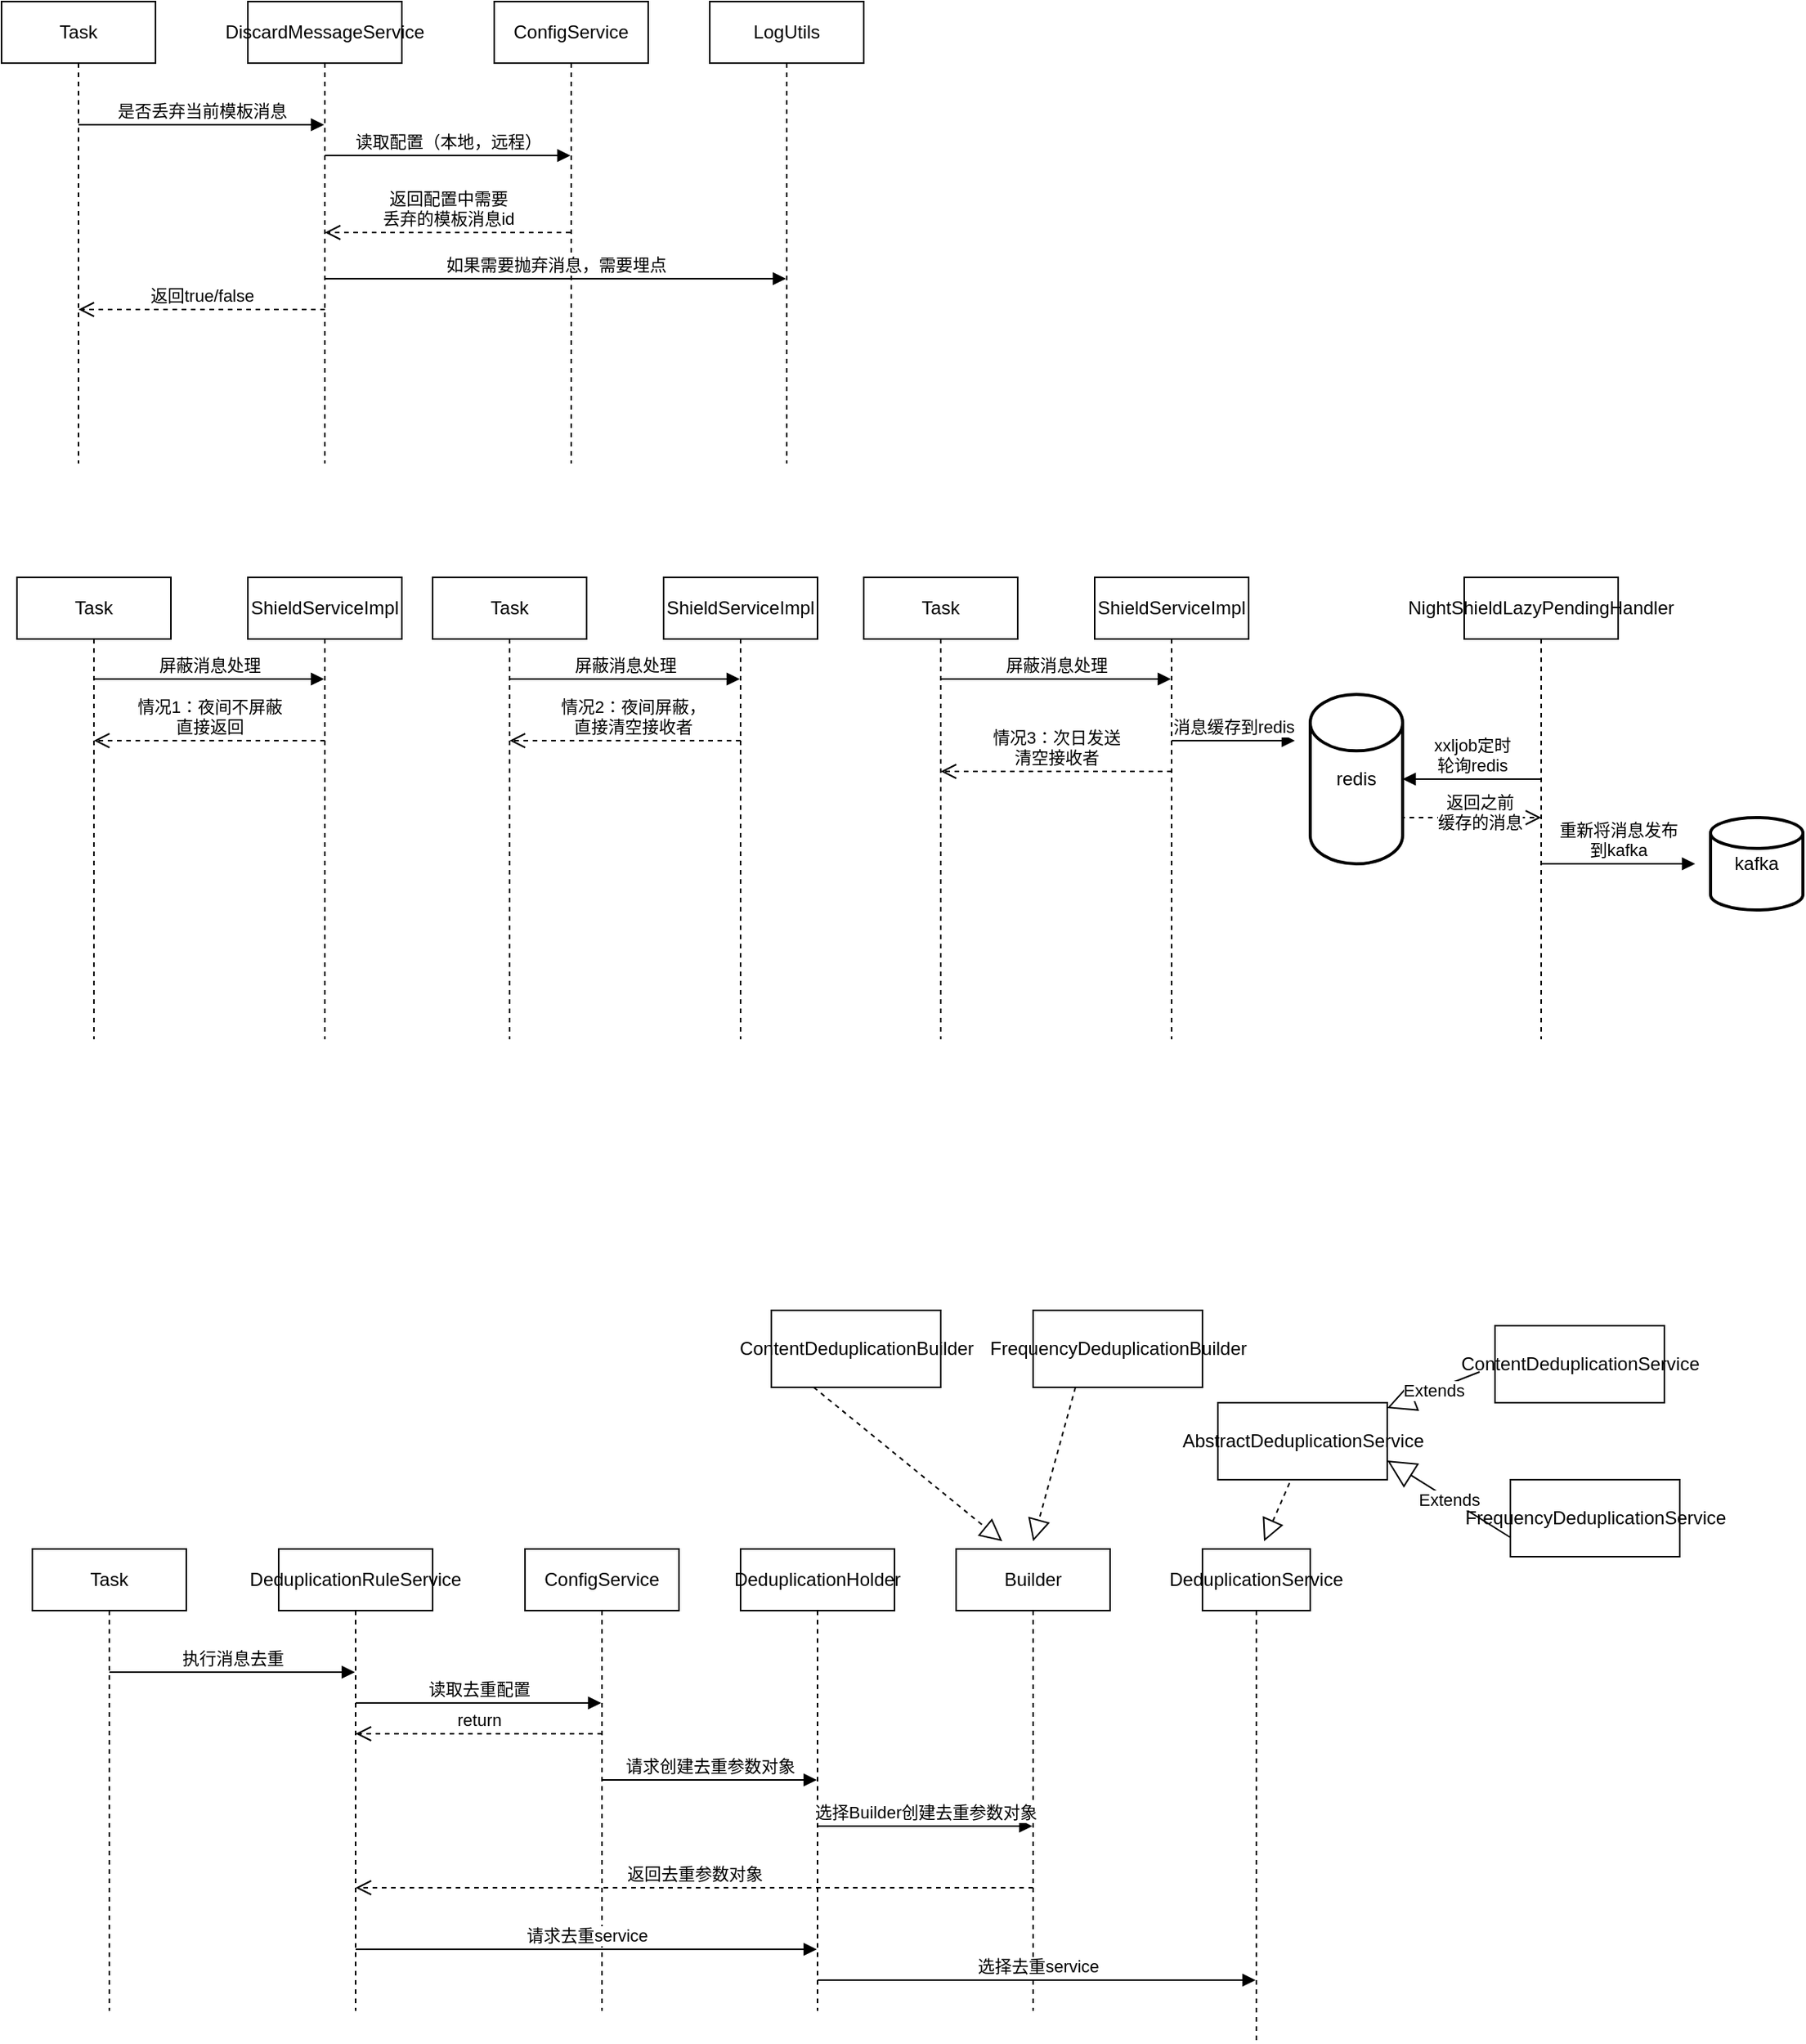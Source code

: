 <mxfile version="20.8.23" type="github">
  <diagram name="第 1 页" id="BTA0MUzteVPxHY9_sngN">
    <mxGraphModel dx="1461" dy="636" grid="1" gridSize="10" guides="1" tooltips="1" connect="1" arrows="1" fold="1" page="1" pageScale="1" pageWidth="1169" pageHeight="827" math="0" shadow="0">
      <root>
        <mxCell id="0" />
        <mxCell id="1" parent="0" />
        <mxCell id="mDPFDmR6I24OZozUbAE0-1" value="Task" style="shape=umlLifeline;perimeter=lifelinePerimeter;whiteSpace=wrap;html=1;container=1;dropTarget=0;collapsible=0;recursiveResize=0;outlineConnect=0;portConstraint=eastwest;newEdgeStyle={&quot;edgeStyle&quot;:&quot;elbowEdgeStyle&quot;,&quot;elbow&quot;:&quot;vertical&quot;,&quot;curved&quot;:0,&quot;rounded&quot;:0};" vertex="1" parent="1">
          <mxGeometry x="40" y="40" width="100" height="300" as="geometry" />
        </mxCell>
        <mxCell id="mDPFDmR6I24OZozUbAE0-3" value="DiscardMessageService" style="shape=umlLifeline;perimeter=lifelinePerimeter;whiteSpace=wrap;html=1;container=1;dropTarget=0;collapsible=0;recursiveResize=0;outlineConnect=0;portConstraint=eastwest;newEdgeStyle={&quot;edgeStyle&quot;:&quot;elbowEdgeStyle&quot;,&quot;elbow&quot;:&quot;vertical&quot;,&quot;curved&quot;:0,&quot;rounded&quot;:0};" vertex="1" parent="1">
          <mxGeometry x="200" y="40" width="100" height="300" as="geometry" />
        </mxCell>
        <mxCell id="mDPFDmR6I24OZozUbAE0-4" value="是否丢弃当前模板消息" style="html=1;verticalAlign=bottom;endArrow=block;edgeStyle=elbowEdgeStyle;elbow=vertical;curved=0;rounded=0;" edge="1" parent="1" target="mDPFDmR6I24OZozUbAE0-3">
          <mxGeometry width="80" relative="1" as="geometry">
            <mxPoint x="90" y="120" as="sourcePoint" />
            <mxPoint x="170" y="120" as="targetPoint" />
          </mxGeometry>
        </mxCell>
        <mxCell id="mDPFDmR6I24OZozUbAE0-5" value="ConfigService" style="shape=umlLifeline;perimeter=lifelinePerimeter;whiteSpace=wrap;html=1;container=1;dropTarget=0;collapsible=0;recursiveResize=0;outlineConnect=0;portConstraint=eastwest;newEdgeStyle={&quot;edgeStyle&quot;:&quot;elbowEdgeStyle&quot;,&quot;elbow&quot;:&quot;vertical&quot;,&quot;curved&quot;:0,&quot;rounded&quot;:0};" vertex="1" parent="1">
          <mxGeometry x="360" y="40" width="100" height="300" as="geometry" />
        </mxCell>
        <mxCell id="mDPFDmR6I24OZozUbAE0-6" value="读取配置（本地，远程）" style="html=1;verticalAlign=bottom;endArrow=block;edgeStyle=elbowEdgeStyle;elbow=vertical;curved=0;rounded=0;" edge="1" parent="1" target="mDPFDmR6I24OZozUbAE0-5">
          <mxGeometry width="80" relative="1" as="geometry">
            <mxPoint x="250" y="140" as="sourcePoint" />
            <mxPoint x="330" y="140" as="targetPoint" />
          </mxGeometry>
        </mxCell>
        <mxCell id="mDPFDmR6I24OZozUbAE0-7" value="返回配置中需要&lt;br&gt;丢弃的模板消息id" style="html=1;verticalAlign=bottom;endArrow=open;dashed=1;endSize=8;edgeStyle=elbowEdgeStyle;elbow=vertical;curved=0;rounded=0;" edge="1" parent="1" source="mDPFDmR6I24OZozUbAE0-5">
          <mxGeometry relative="1" as="geometry">
            <mxPoint x="330" y="170" as="sourcePoint" />
            <mxPoint x="250" y="190" as="targetPoint" />
            <Array as="points">
              <mxPoint x="350" y="190" />
            </Array>
          </mxGeometry>
        </mxCell>
        <mxCell id="mDPFDmR6I24OZozUbAE0-9" value="LogUtils" style="shape=umlLifeline;perimeter=lifelinePerimeter;whiteSpace=wrap;html=1;container=1;dropTarget=0;collapsible=0;recursiveResize=0;outlineConnect=0;portConstraint=eastwest;newEdgeStyle={&quot;edgeStyle&quot;:&quot;elbowEdgeStyle&quot;,&quot;elbow&quot;:&quot;vertical&quot;,&quot;curved&quot;:0,&quot;rounded&quot;:0};" vertex="1" parent="1">
          <mxGeometry x="500" y="40" width="100" height="300" as="geometry" />
        </mxCell>
        <mxCell id="mDPFDmR6I24OZozUbAE0-10" value="如果需要抛弃消息，需要埋点" style="html=1;verticalAlign=bottom;endArrow=block;edgeStyle=elbowEdgeStyle;elbow=vertical;curved=0;rounded=0;" edge="1" parent="1" target="mDPFDmR6I24OZozUbAE0-9">
          <mxGeometry width="80" relative="1" as="geometry">
            <mxPoint x="250" y="220" as="sourcePoint" />
            <mxPoint x="330" y="220" as="targetPoint" />
          </mxGeometry>
        </mxCell>
        <mxCell id="mDPFDmR6I24OZozUbAE0-11" value="返回true/false" style="html=1;verticalAlign=bottom;endArrow=open;dashed=1;endSize=8;edgeStyle=elbowEdgeStyle;elbow=vertical;curved=0;rounded=0;" edge="1" parent="1" target="mDPFDmR6I24OZozUbAE0-1">
          <mxGeometry relative="1" as="geometry">
            <mxPoint x="250" y="240" as="sourcePoint" />
            <mxPoint x="170" y="240" as="targetPoint" />
          </mxGeometry>
        </mxCell>
        <mxCell id="mDPFDmR6I24OZozUbAE0-13" value="Task" style="shape=umlLifeline;perimeter=lifelinePerimeter;whiteSpace=wrap;html=1;container=1;dropTarget=0;collapsible=0;recursiveResize=0;outlineConnect=0;portConstraint=eastwest;newEdgeStyle={&quot;edgeStyle&quot;:&quot;elbowEdgeStyle&quot;,&quot;elbow&quot;:&quot;vertical&quot;,&quot;curved&quot;:0,&quot;rounded&quot;:0};" vertex="1" parent="1">
          <mxGeometry x="50" y="414" width="100" height="300" as="geometry" />
        </mxCell>
        <mxCell id="mDPFDmR6I24OZozUbAE0-14" value="ShieldServiceImpl" style="shape=umlLifeline;perimeter=lifelinePerimeter;whiteSpace=wrap;html=1;container=1;dropTarget=0;collapsible=0;recursiveResize=0;outlineConnect=0;portConstraint=eastwest;newEdgeStyle={&quot;edgeStyle&quot;:&quot;elbowEdgeStyle&quot;,&quot;elbow&quot;:&quot;vertical&quot;,&quot;curved&quot;:0,&quot;rounded&quot;:0};" vertex="1" parent="1">
          <mxGeometry x="200" y="414" width="100" height="300" as="geometry" />
        </mxCell>
        <mxCell id="mDPFDmR6I24OZozUbAE0-15" value="屏蔽消息处理" style="html=1;verticalAlign=bottom;endArrow=block;edgeStyle=elbowEdgeStyle;elbow=vertical;curved=0;rounded=0;" edge="1" parent="1" target="mDPFDmR6I24OZozUbAE0-14">
          <mxGeometry width="80" relative="1" as="geometry">
            <mxPoint x="100" y="480" as="sourcePoint" />
            <mxPoint x="180" y="480" as="targetPoint" />
          </mxGeometry>
        </mxCell>
        <mxCell id="mDPFDmR6I24OZozUbAE0-18" value="情况1：夜间不屏蔽&lt;br&gt;直接返回" style="html=1;verticalAlign=bottom;endArrow=open;dashed=1;endSize=8;edgeStyle=elbowEdgeStyle;elbow=vertical;curved=0;rounded=0;" edge="1" parent="1" target="mDPFDmR6I24OZozUbAE0-13">
          <mxGeometry relative="1" as="geometry">
            <mxPoint x="250" y="520" as="sourcePoint" />
            <mxPoint x="170" y="520" as="targetPoint" />
          </mxGeometry>
        </mxCell>
        <mxCell id="mDPFDmR6I24OZozUbAE0-20" value="Task" style="shape=umlLifeline;perimeter=lifelinePerimeter;whiteSpace=wrap;html=1;container=1;dropTarget=0;collapsible=0;recursiveResize=0;outlineConnect=0;portConstraint=eastwest;newEdgeStyle={&quot;edgeStyle&quot;:&quot;elbowEdgeStyle&quot;,&quot;elbow&quot;:&quot;vertical&quot;,&quot;curved&quot;:0,&quot;rounded&quot;:0};" vertex="1" parent="1">
          <mxGeometry x="320" y="414" width="100" height="300" as="geometry" />
        </mxCell>
        <mxCell id="mDPFDmR6I24OZozUbAE0-21" value="ShieldServiceImpl" style="shape=umlLifeline;perimeter=lifelinePerimeter;whiteSpace=wrap;html=1;container=1;dropTarget=0;collapsible=0;recursiveResize=0;outlineConnect=0;portConstraint=eastwest;newEdgeStyle={&quot;edgeStyle&quot;:&quot;elbowEdgeStyle&quot;,&quot;elbow&quot;:&quot;vertical&quot;,&quot;curved&quot;:0,&quot;rounded&quot;:0};" vertex="1" parent="1">
          <mxGeometry x="470" y="414" width="100" height="300" as="geometry" />
        </mxCell>
        <mxCell id="mDPFDmR6I24OZozUbAE0-22" value="屏蔽消息处理" style="html=1;verticalAlign=bottom;endArrow=block;edgeStyle=elbowEdgeStyle;elbow=vertical;curved=0;rounded=0;" edge="1" parent="1" target="mDPFDmR6I24OZozUbAE0-21">
          <mxGeometry width="80" relative="1" as="geometry">
            <mxPoint x="370" y="480" as="sourcePoint" />
            <mxPoint x="450" y="480" as="targetPoint" />
          </mxGeometry>
        </mxCell>
        <mxCell id="mDPFDmR6I24OZozUbAE0-24" value="情况2：夜间屏蔽，&lt;br&gt;直接清空接收者" style="html=1;verticalAlign=bottom;endArrow=open;dashed=1;endSize=8;edgeStyle=elbowEdgeStyle;elbow=vertical;curved=0;rounded=0;" edge="1" parent="1" target="mDPFDmR6I24OZozUbAE0-20">
          <mxGeometry x="-0.07" relative="1" as="geometry">
            <mxPoint x="520" y="520" as="sourcePoint" />
            <mxPoint x="440" y="570" as="targetPoint" />
            <Array as="points">
              <mxPoint x="490" y="520" />
            </Array>
            <mxPoint as="offset" />
          </mxGeometry>
        </mxCell>
        <mxCell id="mDPFDmR6I24OZozUbAE0-25" value="Task" style="shape=umlLifeline;perimeter=lifelinePerimeter;whiteSpace=wrap;html=1;container=1;dropTarget=0;collapsible=0;recursiveResize=0;outlineConnect=0;portConstraint=eastwest;newEdgeStyle={&quot;edgeStyle&quot;:&quot;elbowEdgeStyle&quot;,&quot;elbow&quot;:&quot;vertical&quot;,&quot;curved&quot;:0,&quot;rounded&quot;:0};" vertex="1" parent="1">
          <mxGeometry x="600" y="414" width="100" height="300" as="geometry" />
        </mxCell>
        <mxCell id="mDPFDmR6I24OZozUbAE0-26" value="ShieldServiceImpl" style="shape=umlLifeline;perimeter=lifelinePerimeter;whiteSpace=wrap;html=1;container=1;dropTarget=0;collapsible=0;recursiveResize=0;outlineConnect=0;portConstraint=eastwest;newEdgeStyle={&quot;edgeStyle&quot;:&quot;elbowEdgeStyle&quot;,&quot;elbow&quot;:&quot;vertical&quot;,&quot;curved&quot;:0,&quot;rounded&quot;:0};" vertex="1" parent="1">
          <mxGeometry x="750" y="414" width="100" height="300" as="geometry" />
        </mxCell>
        <mxCell id="mDPFDmR6I24OZozUbAE0-27" value="屏蔽消息处理" style="html=1;verticalAlign=bottom;endArrow=block;edgeStyle=elbowEdgeStyle;elbow=vertical;curved=0;rounded=0;" edge="1" parent="1" target="mDPFDmR6I24OZozUbAE0-26">
          <mxGeometry width="80" relative="1" as="geometry">
            <mxPoint x="650" y="480" as="sourcePoint" />
            <mxPoint x="730" y="480" as="targetPoint" />
          </mxGeometry>
        </mxCell>
        <mxCell id="mDPFDmR6I24OZozUbAE0-29" value="redis" style="strokeWidth=2;html=1;shape=mxgraph.flowchart.database;whiteSpace=wrap;" vertex="1" parent="1">
          <mxGeometry x="890" y="490" width="60" height="110" as="geometry" />
        </mxCell>
        <mxCell id="mDPFDmR6I24OZozUbAE0-30" value="消息缓存到redis" style="html=1;verticalAlign=bottom;endArrow=block;edgeStyle=elbowEdgeStyle;elbow=vertical;curved=0;rounded=0;" edge="1" parent="1">
          <mxGeometry width="80" relative="1" as="geometry">
            <mxPoint x="800" y="520" as="sourcePoint" />
            <mxPoint x="880" y="520" as="targetPoint" />
          </mxGeometry>
        </mxCell>
        <mxCell id="mDPFDmR6I24OZozUbAE0-31" value="情况3：次日发送&lt;br&gt;清空接收者" style="html=1;verticalAlign=bottom;endArrow=open;dashed=1;endSize=8;edgeStyle=elbowEdgeStyle;elbow=vertical;curved=0;rounded=0;" edge="1" parent="1" target="mDPFDmR6I24OZozUbAE0-25">
          <mxGeometry relative="1" as="geometry">
            <mxPoint x="800" y="540" as="sourcePoint" />
            <mxPoint x="720" y="540" as="targetPoint" />
          </mxGeometry>
        </mxCell>
        <mxCell id="mDPFDmR6I24OZozUbAE0-32" value="NightShieldLazyPendingHandler" style="shape=umlLifeline;perimeter=lifelinePerimeter;whiteSpace=wrap;html=1;container=1;dropTarget=0;collapsible=0;recursiveResize=0;outlineConnect=0;portConstraint=eastwest;newEdgeStyle={&quot;edgeStyle&quot;:&quot;elbowEdgeStyle&quot;,&quot;elbow&quot;:&quot;vertical&quot;,&quot;curved&quot;:0,&quot;rounded&quot;:0};" vertex="1" parent="1">
          <mxGeometry x="990" y="414" width="100" height="300" as="geometry" />
        </mxCell>
        <mxCell id="mDPFDmR6I24OZozUbAE0-33" value="xxljob定时&lt;br&gt;轮询redis" style="html=1;verticalAlign=bottom;endArrow=block;edgeStyle=elbowEdgeStyle;elbow=vertical;curved=0;rounded=0;entryX=1;entryY=0.5;entryDx=0;entryDy=0;entryPerimeter=0;" edge="1" parent="1" source="mDPFDmR6I24OZozUbAE0-32" target="mDPFDmR6I24OZozUbAE0-29">
          <mxGeometry x="0.006" width="80" relative="1" as="geometry">
            <mxPoint x="990" y="520" as="sourcePoint" />
            <mxPoint x="1070" y="520" as="targetPoint" />
            <mxPoint as="offset" />
          </mxGeometry>
        </mxCell>
        <mxCell id="mDPFDmR6I24OZozUbAE0-34" value="返回之前&lt;br&gt;缓存的消息" style="html=1;verticalAlign=bottom;endArrow=open;dashed=1;endSize=8;edgeStyle=elbowEdgeStyle;elbow=vertical;curved=0;rounded=0;exitX=1;exitY=0.85;exitDx=0;exitDy=0;exitPerimeter=0;" edge="1" parent="1" source="mDPFDmR6I24OZozUbAE0-29">
          <mxGeometry x="-0.96" y="-50" relative="1" as="geometry">
            <mxPoint x="1030" y="540" as="sourcePoint" />
            <mxPoint x="1040" y="570" as="targetPoint" />
            <Array as="points">
              <mxPoint x="970" y="570" />
              <mxPoint x="990" y="520" />
              <mxPoint x="1030" y="540" />
            </Array>
            <mxPoint as="offset" />
          </mxGeometry>
        </mxCell>
        <mxCell id="mDPFDmR6I24OZozUbAE0-35" value="重新将消息发布&lt;br&gt;到kafka" style="html=1;verticalAlign=bottom;endArrow=block;edgeStyle=elbowEdgeStyle;elbow=vertical;curved=0;rounded=0;" edge="1" parent="1">
          <mxGeometry width="80" relative="1" as="geometry">
            <mxPoint x="1040" y="600" as="sourcePoint" />
            <mxPoint x="1140" y="600" as="targetPoint" />
          </mxGeometry>
        </mxCell>
        <mxCell id="mDPFDmR6I24OZozUbAE0-36" value="kafka" style="strokeWidth=2;html=1;shape=mxgraph.flowchart.database;whiteSpace=wrap;" vertex="1" parent="1">
          <mxGeometry x="1150" y="570" width="60" height="60" as="geometry" />
        </mxCell>
        <mxCell id="mDPFDmR6I24OZozUbAE0-37" value="Task" style="shape=umlLifeline;perimeter=lifelinePerimeter;whiteSpace=wrap;html=1;container=1;dropTarget=0;collapsible=0;recursiveResize=0;outlineConnect=0;portConstraint=eastwest;newEdgeStyle={&quot;edgeStyle&quot;:&quot;elbowEdgeStyle&quot;,&quot;elbow&quot;:&quot;vertical&quot;,&quot;curved&quot;:0,&quot;rounded&quot;:0};" vertex="1" parent="1">
          <mxGeometry x="60" y="1045" width="100" height="300" as="geometry" />
        </mxCell>
        <mxCell id="mDPFDmR6I24OZozUbAE0-38" value="DeduplicationRuleService" style="shape=umlLifeline;perimeter=lifelinePerimeter;whiteSpace=wrap;html=1;container=1;dropTarget=0;collapsible=0;recursiveResize=0;outlineConnect=0;portConstraint=eastwest;newEdgeStyle={&quot;edgeStyle&quot;:&quot;elbowEdgeStyle&quot;,&quot;elbow&quot;:&quot;vertical&quot;,&quot;curved&quot;:0,&quot;rounded&quot;:0};" vertex="1" parent="1">
          <mxGeometry x="220" y="1045" width="100" height="300" as="geometry" />
        </mxCell>
        <mxCell id="mDPFDmR6I24OZozUbAE0-39" value="执行消息去重" style="html=1;verticalAlign=bottom;endArrow=block;edgeStyle=elbowEdgeStyle;elbow=vertical;curved=0;rounded=0;" edge="1" parent="1" target="mDPFDmR6I24OZozUbAE0-38">
          <mxGeometry width="80" relative="1" as="geometry">
            <mxPoint x="110" y="1125" as="sourcePoint" />
            <mxPoint x="190" y="1125" as="targetPoint" />
          </mxGeometry>
        </mxCell>
        <mxCell id="mDPFDmR6I24OZozUbAE0-40" value="ConfigService" style="shape=umlLifeline;perimeter=lifelinePerimeter;whiteSpace=wrap;html=1;container=1;dropTarget=0;collapsible=0;recursiveResize=0;outlineConnect=0;portConstraint=eastwest;newEdgeStyle={&quot;edgeStyle&quot;:&quot;elbowEdgeStyle&quot;,&quot;elbow&quot;:&quot;vertical&quot;,&quot;curved&quot;:0,&quot;rounded&quot;:0};" vertex="1" parent="1">
          <mxGeometry x="380" y="1045" width="100" height="300" as="geometry" />
        </mxCell>
        <mxCell id="mDPFDmR6I24OZozUbAE0-41" value="读取去重配置" style="html=1;verticalAlign=bottom;endArrow=block;edgeStyle=elbowEdgeStyle;elbow=vertical;curved=0;rounded=0;" edge="1" parent="1" target="mDPFDmR6I24OZozUbAE0-40">
          <mxGeometry width="80" relative="1" as="geometry">
            <mxPoint x="270" y="1145" as="sourcePoint" />
            <mxPoint x="350" y="1145" as="targetPoint" />
          </mxGeometry>
        </mxCell>
        <mxCell id="mDPFDmR6I24OZozUbAE0-42" value="return" style="html=1;verticalAlign=bottom;endArrow=open;dashed=1;endSize=8;edgeStyle=elbowEdgeStyle;elbow=vertical;curved=0;rounded=0;" edge="1" parent="1" target="mDPFDmR6I24OZozUbAE0-38">
          <mxGeometry relative="1" as="geometry">
            <mxPoint x="430" y="1165" as="sourcePoint" />
            <mxPoint x="350" y="1165" as="targetPoint" />
          </mxGeometry>
        </mxCell>
        <mxCell id="mDPFDmR6I24OZozUbAE0-43" value="DeduplicationHolder" style="shape=umlLifeline;perimeter=lifelinePerimeter;whiteSpace=wrap;html=1;container=1;dropTarget=0;collapsible=0;recursiveResize=0;outlineConnect=0;portConstraint=eastwest;newEdgeStyle={&quot;edgeStyle&quot;:&quot;elbowEdgeStyle&quot;,&quot;elbow&quot;:&quot;vertical&quot;,&quot;curved&quot;:0,&quot;rounded&quot;:0};" vertex="1" parent="1">
          <mxGeometry x="520" y="1045" width="100" height="300" as="geometry" />
        </mxCell>
        <mxCell id="mDPFDmR6I24OZozUbAE0-44" value="请求创建去重参数对象" style="html=1;verticalAlign=bottom;endArrow=block;edgeStyle=elbowEdgeStyle;elbow=vertical;curved=0;rounded=0;" edge="1" parent="1" target="mDPFDmR6I24OZozUbAE0-43">
          <mxGeometry width="80" relative="1" as="geometry">
            <mxPoint x="430" y="1195" as="sourcePoint" />
            <mxPoint x="510" y="1195" as="targetPoint" />
          </mxGeometry>
        </mxCell>
        <mxCell id="mDPFDmR6I24OZozUbAE0-45" value="Builder" style="shape=umlLifeline;perimeter=lifelinePerimeter;whiteSpace=wrap;html=1;container=1;dropTarget=0;collapsible=0;recursiveResize=0;outlineConnect=0;portConstraint=eastwest;newEdgeStyle={&quot;edgeStyle&quot;:&quot;elbowEdgeStyle&quot;,&quot;elbow&quot;:&quot;vertical&quot;,&quot;curved&quot;:0,&quot;rounded&quot;:0};" vertex="1" parent="1">
          <mxGeometry x="660" y="1045" width="100" height="300" as="geometry" />
        </mxCell>
        <mxCell id="mDPFDmR6I24OZozUbAE0-47" value="选择Builder创建去重参数对象" style="html=1;verticalAlign=bottom;endArrow=block;edgeStyle=elbowEdgeStyle;elbow=vertical;curved=0;rounded=0;" edge="1" parent="1" target="mDPFDmR6I24OZozUbAE0-45">
          <mxGeometry width="80" relative="1" as="geometry">
            <mxPoint x="570" y="1225" as="sourcePoint" />
            <mxPoint x="650" y="1225" as="targetPoint" />
          </mxGeometry>
        </mxCell>
        <mxCell id="mDPFDmR6I24OZozUbAE0-48" value="返回去重参数对象" style="html=1;verticalAlign=bottom;endArrow=open;dashed=1;endSize=8;edgeStyle=elbowEdgeStyle;elbow=vertical;curved=0;rounded=0;" edge="1" parent="1" target="mDPFDmR6I24OZozUbAE0-38">
          <mxGeometry relative="1" as="geometry">
            <mxPoint x="710" y="1265" as="sourcePoint" />
            <mxPoint x="630" y="1265" as="targetPoint" />
          </mxGeometry>
        </mxCell>
        <mxCell id="mDPFDmR6I24OZozUbAE0-49" value="请求去重service" style="html=1;verticalAlign=bottom;endArrow=block;edgeStyle=elbowEdgeStyle;elbow=vertical;curved=0;rounded=0;" edge="1" parent="1" target="mDPFDmR6I24OZozUbAE0-43">
          <mxGeometry width="80" relative="1" as="geometry">
            <mxPoint x="270" y="1305" as="sourcePoint" />
            <mxPoint x="350" y="1305" as="targetPoint" />
          </mxGeometry>
        </mxCell>
        <mxCell id="mDPFDmR6I24OZozUbAE0-50" value="DeduplicationService" style="shape=umlLifeline;perimeter=lifelinePerimeter;whiteSpace=wrap;html=1;container=1;dropTarget=0;collapsible=0;recursiveResize=0;outlineConnect=0;portConstraint=eastwest;newEdgeStyle={&quot;edgeStyle&quot;:&quot;elbowEdgeStyle&quot;,&quot;elbow&quot;:&quot;vertical&quot;,&quot;curved&quot;:0,&quot;rounded&quot;:0};" vertex="1" parent="1">
          <mxGeometry x="820" y="1045" width="70" height="320" as="geometry" />
        </mxCell>
        <mxCell id="mDPFDmR6I24OZozUbAE0-51" value="选择去重service" style="html=1;verticalAlign=bottom;endArrow=block;edgeStyle=elbowEdgeStyle;elbow=vertical;curved=0;rounded=0;" edge="1" parent="1" target="mDPFDmR6I24OZozUbAE0-50">
          <mxGeometry width="80" relative="1" as="geometry">
            <mxPoint x="570" y="1325" as="sourcePoint" />
            <mxPoint x="650" y="1325" as="targetPoint" />
          </mxGeometry>
        </mxCell>
        <mxCell id="mDPFDmR6I24OZozUbAE0-53" value="" style="endArrow=block;dashed=1;endFill=0;endSize=12;html=1;rounded=0;exitX=0.445;exitY=0.933;exitDx=0;exitDy=0;exitPerimeter=0;" edge="1" parent="1" source="mDPFDmR6I24OZozUbAE0-54">
          <mxGeometry width="160" relative="1" as="geometry">
            <mxPoint x="980" y="1065" as="sourcePoint" />
            <mxPoint x="860" y="1040" as="targetPoint" />
          </mxGeometry>
        </mxCell>
        <mxCell id="mDPFDmR6I24OZozUbAE0-54" value="AbstractDeduplicationService" style="html=1;" vertex="1" parent="1">
          <mxGeometry x="830" y="950" width="110" height="50" as="geometry" />
        </mxCell>
        <mxCell id="mDPFDmR6I24OZozUbAE0-55" value="ContentDeduplicationService" style="html=1;" vertex="1" parent="1">
          <mxGeometry x="1010" y="900" width="110" height="50" as="geometry" />
        </mxCell>
        <mxCell id="mDPFDmR6I24OZozUbAE0-56" value="FrequencyDeduplicationService" style="html=1;" vertex="1" parent="1">
          <mxGeometry x="1020" y="1000" width="110" height="50" as="geometry" />
        </mxCell>
        <mxCell id="mDPFDmR6I24OZozUbAE0-57" value="Extends" style="endArrow=block;endSize=16;endFill=0;html=1;rounded=0;entryX=1;entryY=0.75;entryDx=0;entryDy=0;exitX=0;exitY=0.75;exitDx=0;exitDy=0;" edge="1" parent="1" source="mDPFDmR6I24OZozUbAE0-56" target="mDPFDmR6I24OZozUbAE0-54">
          <mxGeometry width="160" relative="1" as="geometry">
            <mxPoint x="1010" y="1000" as="sourcePoint" />
            <mxPoint x="910" y="1000" as="targetPoint" />
            <mxPoint as="offset" />
          </mxGeometry>
        </mxCell>
        <mxCell id="mDPFDmR6I24OZozUbAE0-58" value="Extends" style="endArrow=block;endSize=16;endFill=0;html=1;rounded=0;exitX=-0.091;exitY=0.6;exitDx=0;exitDy=0;exitPerimeter=0;" edge="1" parent="1" source="mDPFDmR6I24OZozUbAE0-55" target="mDPFDmR6I24OZozUbAE0-54">
          <mxGeometry width="160" relative="1" as="geometry">
            <mxPoint x="970" y="1120" as="sourcePoint" />
            <mxPoint x="1130" y="1120" as="targetPoint" />
          </mxGeometry>
        </mxCell>
        <mxCell id="mDPFDmR6I24OZozUbAE0-59" value="ContentDeduplicationBuilder" style="html=1;" vertex="1" parent="1">
          <mxGeometry x="540" y="890" width="110" height="50" as="geometry" />
        </mxCell>
        <mxCell id="mDPFDmR6I24OZozUbAE0-60" value="FrequencyDeduplicationBuilder" style="html=1;" vertex="1" parent="1">
          <mxGeometry x="710" y="890" width="110" height="50" as="geometry" />
        </mxCell>
        <mxCell id="mDPFDmR6I24OZozUbAE0-61" value="" style="endArrow=block;dashed=1;endFill=0;endSize=12;html=1;rounded=0;exitX=0.25;exitY=1;exitDx=0;exitDy=0;" edge="1" parent="1" source="mDPFDmR6I24OZozUbAE0-59">
          <mxGeometry width="160" relative="1" as="geometry">
            <mxPoint x="500" y="970" as="sourcePoint" />
            <mxPoint x="690" y="1040" as="targetPoint" />
          </mxGeometry>
        </mxCell>
        <mxCell id="mDPFDmR6I24OZozUbAE0-62" value="" style="endArrow=block;dashed=1;endFill=0;endSize=12;html=1;rounded=0;exitX=0.25;exitY=1;exitDx=0;exitDy=0;" edge="1" parent="1" source="mDPFDmR6I24OZozUbAE0-60">
          <mxGeometry width="160" relative="1" as="geometry">
            <mxPoint x="690" y="950" as="sourcePoint" />
            <mxPoint x="710" y="1040" as="targetPoint" />
          </mxGeometry>
        </mxCell>
      </root>
    </mxGraphModel>
  </diagram>
</mxfile>
